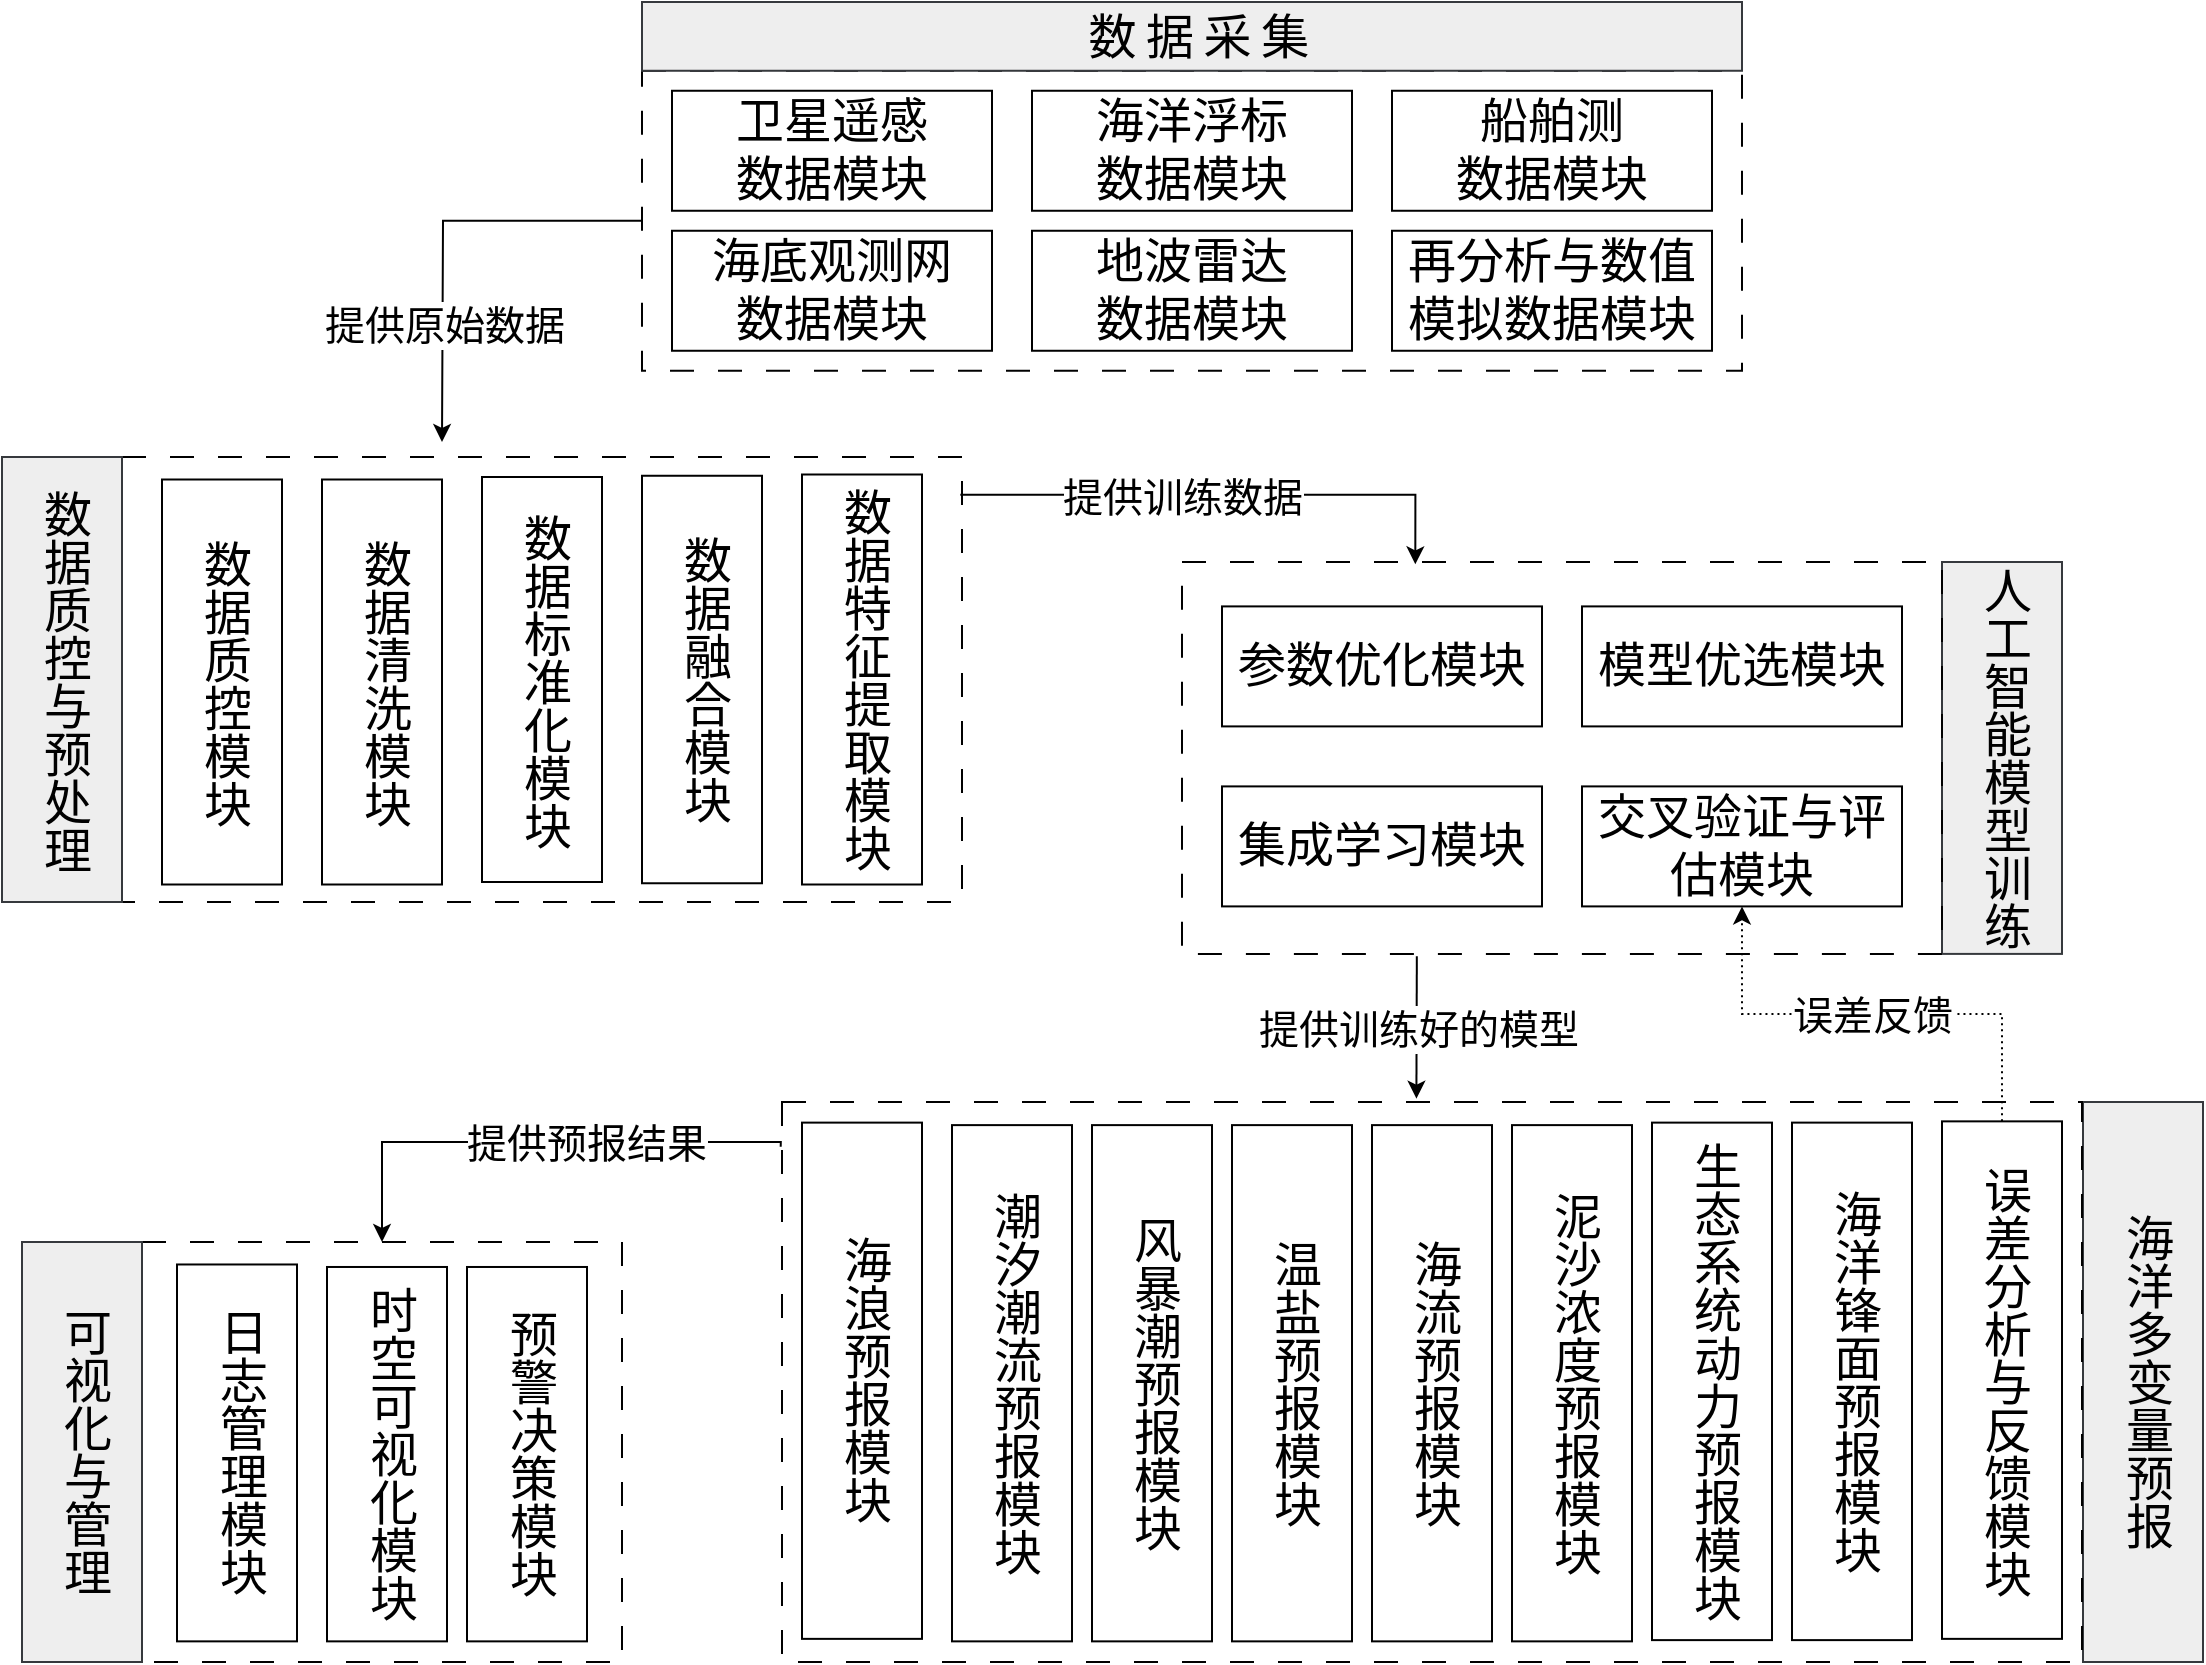 <mxfile version="24.8.4">
  <diagram name="第 1 页" id="vakGan-ftT3iceLafQWI">
    <mxGraphModel dx="1383" dy="1150" grid="1" gridSize="10" guides="1" tooltips="1" connect="1" arrows="1" fold="1" page="1" pageScale="1" pageWidth="827" pageHeight="1169" math="0" shadow="0">
      <root>
        <mxCell id="0" />
        <mxCell id="1" parent="0" />
        <mxCell id="8JwG-Oh4VrNy21shM6Q0-7" value="" style="rounded=0;whiteSpace=wrap;html=1;fillColor=none;strokeColor=#000000;fontColor=#000000;dashed=1;dashPattern=12 12;" vertex="1" parent="1">
          <mxGeometry x="520" y="94.38" width="550" height="150" as="geometry" />
        </mxCell>
        <mxCell id="8JwG-Oh4VrNy21shM6Q0-1" value="&lt;p style=&quot;margin-top: 0pt; margin-bottom: 0pt; margin-left: 0in; direction: ltr; unicode-bidi: embed; word-break: normal;&quot;&gt;&lt;span style=&quot;font-size: 18pt; font-family: 宋体;&quot;&gt;卫星遥感&lt;/span&gt;&lt;/p&gt;&lt;p style=&quot;margin-top: 0pt; margin-bottom: 0pt; margin-left: 0in; direction: ltr; unicode-bidi: embed; word-break: normal;&quot;&gt;&lt;span style=&quot;font-size: 18pt; font-family: 宋体;&quot;&gt;数据模块&lt;/span&gt;&lt;/p&gt;" style="rounded=0;whiteSpace=wrap;html=1;" vertex="1" parent="1">
          <mxGeometry x="535" y="104.38" width="160" height="60" as="geometry" />
        </mxCell>
        <mxCell id="8JwG-Oh4VrNy21shM6Q0-2" value="&lt;p style=&quot;margin-top: 0pt; margin-bottom: 0pt; margin-left: 0in; direction: ltr; unicode-bidi: embed; word-break: normal;&quot;&gt;&lt;font face=&quot;宋体&quot;&gt;&lt;span style=&quot;font-size: 24px;&quot;&gt;海洋浮标&lt;/span&gt;&lt;/font&gt;&lt;/p&gt;&lt;p style=&quot;margin-top: 0pt; margin-bottom: 0pt; margin-left: 0in; direction: ltr; unicode-bidi: embed; word-break: normal;&quot;&gt;&lt;font face=&quot;宋体&quot;&gt;&lt;span style=&quot;font-size: 24px;&quot;&gt;数据模块&lt;/span&gt;&lt;/font&gt;&lt;/p&gt;" style="rounded=0;whiteSpace=wrap;html=1;" vertex="1" parent="1">
          <mxGeometry x="715" y="104.38" width="160" height="60" as="geometry" />
        </mxCell>
        <mxCell id="8JwG-Oh4VrNy21shM6Q0-3" value="&lt;p style=&quot;margin-top: 0pt; margin-bottom: 0pt; margin-left: 0in; direction: ltr; unicode-bidi: embed; word-break: normal;&quot;&gt;&lt;font face=&quot;宋体&quot;&gt;&lt;span style=&quot;font-size: 24px;&quot;&gt;船舶测&lt;/span&gt;&lt;/font&gt;&lt;/p&gt;&lt;p style=&quot;margin-top: 0pt; margin-bottom: 0pt; margin-left: 0in; direction: ltr; unicode-bidi: embed; word-break: normal;&quot;&gt;&lt;font face=&quot;宋体&quot;&gt;&lt;span style=&quot;font-size: 24px;&quot;&gt;数据模块&lt;/span&gt;&lt;/font&gt;&lt;/p&gt;" style="rounded=0;whiteSpace=wrap;html=1;" vertex="1" parent="1">
          <mxGeometry x="895" y="104.38" width="160" height="60" as="geometry" />
        </mxCell>
        <mxCell id="8JwG-Oh4VrNy21shM6Q0-4" value="&lt;p style=&quot;margin-top: 0pt; margin-bottom: 0pt; margin-left: 0in; direction: ltr; unicode-bidi: embed; word-break: normal;&quot;&gt;&lt;font face=&quot;宋体&quot;&gt;&lt;span style=&quot;font-size: 24px;&quot;&gt;海底观测网&lt;/span&gt;&lt;/font&gt;&lt;/p&gt;&lt;p style=&quot;margin-top: 0pt; margin-bottom: 0pt; margin-left: 0in; direction: ltr; unicode-bidi: embed; word-break: normal;&quot;&gt;&lt;font face=&quot;宋体&quot;&gt;&lt;span style=&quot;font-size: 24px;&quot;&gt;数据模块&lt;/span&gt;&lt;/font&gt;&lt;/p&gt;" style="rounded=0;whiteSpace=wrap;html=1;" vertex="1" parent="1">
          <mxGeometry x="535" y="174.38" width="160" height="60" as="geometry" />
        </mxCell>
        <mxCell id="8JwG-Oh4VrNy21shM6Q0-5" value="&lt;p style=&quot;margin-top: 0pt; margin-bottom: 0pt; margin-left: 0in; direction: ltr; unicode-bidi: embed; word-break: normal;&quot;&gt;&lt;font face=&quot;宋体&quot;&gt;&lt;span style=&quot;font-size: 24px;&quot;&gt;地波雷达&lt;/span&gt;&lt;/font&gt;&lt;/p&gt;&lt;p style=&quot;margin-top: 0pt; margin-bottom: 0pt; margin-left: 0in; direction: ltr; unicode-bidi: embed; word-break: normal;&quot;&gt;&lt;font face=&quot;宋体&quot;&gt;&lt;span style=&quot;font-size: 24px;&quot;&gt;数据模块&lt;/span&gt;&lt;/font&gt;&lt;/p&gt;" style="rounded=0;whiteSpace=wrap;html=1;" vertex="1" parent="1">
          <mxGeometry x="715" y="174.38" width="160" height="60" as="geometry" />
        </mxCell>
        <mxCell id="8JwG-Oh4VrNy21shM6Q0-6" value="&lt;p style=&quot;margin-top: 0pt; margin-bottom: 0pt; margin-left: 0in; direction: ltr; unicode-bidi: embed; word-break: normal;&quot;&gt;&lt;font face=&quot;宋体&quot;&gt;&lt;span style=&quot;font-size: 24px;&quot;&gt;再分析与数值模拟数据模块&lt;/span&gt;&lt;/font&gt;&lt;/p&gt;" style="rounded=0;whiteSpace=wrap;html=1;" vertex="1" parent="1">
          <mxGeometry x="895" y="174.38" width="160" height="60" as="geometry" />
        </mxCell>
        <mxCell id="8JwG-Oh4VrNy21shM6Q0-8" value="" style="endArrow=classic;html=1;rounded=0;exitX=0;exitY=0.5;exitDx=0;exitDy=0;edgeStyle=orthogonalEdgeStyle;" edge="1" parent="1" source="8JwG-Oh4VrNy21shM6Q0-7">
          <mxGeometry relative="1" as="geometry">
            <mxPoint x="280" y="380" as="sourcePoint" />
            <mxPoint x="420" y="280" as="targetPoint" />
          </mxGeometry>
        </mxCell>
        <mxCell id="8JwG-Oh4VrNy21shM6Q0-10" value="&lt;font style=&quot;font-size: 20px;&quot; face=&quot;宋体&quot;&gt;提供原始数据&lt;/font&gt;" style="edgeLabel;html=1;align=center;verticalAlign=middle;resizable=0;points=[];" vertex="1" connectable="0" parent="8JwG-Oh4VrNy21shM6Q0-8">
          <mxGeometry x="0.004" y="-1" relative="1" as="geometry">
            <mxPoint x="1" y="45" as="offset" />
          </mxGeometry>
        </mxCell>
        <mxCell id="8JwG-Oh4VrNy21shM6Q0-14" value="&lt;font face=&quot;宋体&quot; style=&quot;font-size: 24px;&quot;&gt;数据采集&lt;/font&gt;" style="rounded=0;whiteSpace=wrap;html=1;textDirection=vertical-lr;fillColor=#eeeeee;strokeColor=#36393d;" vertex="1" parent="1">
          <mxGeometry x="520" y="60" width="550" height="34.38" as="geometry" />
        </mxCell>
        <mxCell id="8JwG-Oh4VrNy21shM6Q0-16" value="" style="rounded=0;whiteSpace=wrap;html=1;fillColor=none;strokeColor=#000000;dashed=1;dashPattern=12 12;" vertex="1" parent="1">
          <mxGeometry x="260" y="287.5" width="420" height="222.5" as="geometry" />
        </mxCell>
        <mxCell id="8JwG-Oh4VrNy21shM6Q0-17" value="&lt;span style=&quot;line-height: 18px; font-family: 宋体;&quot;&gt;&lt;font style=&quot;font-size: 24px;&quot;&gt;数据质控与预处理&lt;/font&gt;&lt;/span&gt;" style="rounded=0;whiteSpace=wrap;html=1;textDirection=vertical-lr;align=center;fillColor=#eeeeee;strokeColor=#36393d;" vertex="1" parent="1">
          <mxGeometry x="200" y="287.5" width="60" height="222.5" as="geometry" />
        </mxCell>
        <mxCell id="8JwG-Oh4VrNy21shM6Q0-19" value="&lt;span style=&quot;line-height: 18px; font-family: 宋体;&quot;&gt;&lt;font style=&quot;font-size: 24px;&quot;&gt;数据清洗模块&lt;/font&gt;&lt;/span&gt;" style="rounded=0;whiteSpace=wrap;html=1;textDirection=vertical-lr;align=center;" vertex="1" parent="1">
          <mxGeometry x="360" y="298.75" width="60" height="202.5" as="geometry" />
        </mxCell>
        <mxCell id="8JwG-Oh4VrNy21shM6Q0-20" value="&lt;span style=&quot;line-height: 18px; font-family: 宋体;&quot;&gt;&lt;font style=&quot;font-size: 24px;&quot;&gt;数据标准化模块&lt;/font&gt;&lt;/span&gt;" style="rounded=0;whiteSpace=wrap;html=1;textDirection=vertical-lr;align=center;" vertex="1" parent="1">
          <mxGeometry x="440" y="297.5" width="60" height="202.5" as="geometry" />
        </mxCell>
        <mxCell id="8JwG-Oh4VrNy21shM6Q0-21" value="&lt;span style=&quot;line-height: 18px; font-family: 宋体;&quot;&gt;&lt;font style=&quot;font-size: 24px;&quot;&gt;数据融合模块&lt;/font&gt;&lt;/span&gt;" style="rounded=0;whiteSpace=wrap;html=1;textDirection=vertical-lr;align=center;" vertex="1" parent="1">
          <mxGeometry x="520" y="296.88" width="60" height="203.75" as="geometry" />
        </mxCell>
        <mxCell id="8JwG-Oh4VrNy21shM6Q0-22" value="&lt;span style=&quot;line-height: 18px; font-family: 宋体;&quot;&gt;&lt;font style=&quot;font-size: 24px;&quot;&gt;数据特征提取模块&lt;/font&gt;&lt;/span&gt;" style="rounded=0;whiteSpace=wrap;html=1;textDirection=vertical-lr;align=center;" vertex="1" parent="1">
          <mxGeometry x="600" y="296.25" width="60" height="205" as="geometry" />
        </mxCell>
        <mxCell id="8JwG-Oh4VrNy21shM6Q0-23" value="&lt;span style=&quot;line-height: 18px; font-family: 宋体;&quot;&gt;&lt;font style=&quot;font-size: 24px;&quot;&gt;数据质控模块&lt;/font&gt;&lt;/span&gt;" style="rounded=0;whiteSpace=wrap;html=1;textDirection=vertical-lr;align=center;" vertex="1" parent="1">
          <mxGeometry x="280" y="298.75" width="60" height="202.5" as="geometry" />
        </mxCell>
        <mxCell id="8JwG-Oh4VrNy21shM6Q0-25" value="" style="endArrow=classic;html=1;rounded=0;entryX=0.307;entryY=0.006;entryDx=0;entryDy=0;edgeStyle=orthogonalEdgeStyle;exitX=0.998;exitY=0.085;exitDx=0;exitDy=0;entryPerimeter=0;exitPerimeter=0;" edge="1" parent="1" source="8JwG-Oh4VrNy21shM6Q0-16" target="8JwG-Oh4VrNy21shM6Q0-28">
          <mxGeometry relative="1" as="geometry">
            <mxPoint x="688.92" y="296.88" as="sourcePoint" />
            <mxPoint x="900.0" y="353.322" as="targetPoint" />
            <Array as="points">
              <mxPoint x="907" y="306" />
            </Array>
          </mxGeometry>
        </mxCell>
        <mxCell id="8JwG-Oh4VrNy21shM6Q0-26" value="&lt;font style=&quot;font-size: 20px;&quot;&gt;&lt;font face=&quot;宋体&quot; style=&quot;font-size: 20px;&quot;&gt;提供&lt;/font&gt;&lt;span style=&quot;font-family: 宋体;&quot;&gt;训练数据&lt;/span&gt;&lt;/font&gt;" style="edgeLabel;resizable=0;html=1;;align=center;verticalAlign=middle;" connectable="0" vertex="1" parent="8JwG-Oh4VrNy21shM6Q0-25">
          <mxGeometry relative="1" as="geometry">
            <mxPoint x="-20" as="offset" />
          </mxGeometry>
        </mxCell>
        <mxCell id="8JwG-Oh4VrNy21shM6Q0-27" value="&lt;span style=&quot;line-height: 18px; font-family: 宋体;&quot;&gt;&lt;font style=&quot;font-size: 24px;&quot;&gt;人工智能模型训练&lt;/font&gt;&lt;/span&gt;" style="rounded=0;whiteSpace=wrap;html=1;textDirection=vertical-lr;align=center;fillColor=#eeeeee;strokeColor=#36393d;" vertex="1" parent="1">
          <mxGeometry x="1170" y="340" width="60" height="195.95" as="geometry" />
        </mxCell>
        <mxCell id="8JwG-Oh4VrNy21shM6Q0-28" value="" style="rounded=0;whiteSpace=wrap;html=1;fillColor=none;dashed=1;dashPattern=12 12;strokeColor=#000000;" vertex="1" parent="1">
          <mxGeometry x="790" y="340" width="380" height="195.95" as="geometry" />
        </mxCell>
        <mxCell id="8JwG-Oh4VrNy21shM6Q0-34" value="&lt;p style=&quot;margin-top: 0pt; margin-bottom: 0pt; margin-left: 0in; direction: ltr; unicode-bidi: embed; word-break: normal;&quot;&gt;&lt;font face=&quot;宋体&quot;&gt;&lt;span style=&quot;font-size: 24px;&quot;&gt;参数优化模块&lt;/span&gt;&lt;/font&gt;&lt;/p&gt;" style="rounded=0;whiteSpace=wrap;html=1;" vertex="1" parent="1">
          <mxGeometry x="810" y="362.2" width="160" height="60" as="geometry" />
        </mxCell>
        <mxCell id="8JwG-Oh4VrNy21shM6Q0-35" value="&lt;p style=&quot;margin-top: 0pt; margin-bottom: 0pt; margin-left: 0in; direction: ltr; unicode-bidi: embed; word-break: normal;&quot;&gt;&lt;font face=&quot;宋体&quot;&gt;&lt;span style=&quot;font-size: 24px;&quot;&gt;模型优选模块&lt;/span&gt;&lt;/font&gt;&lt;/p&gt;" style="rounded=0;whiteSpace=wrap;html=1;" vertex="1" parent="1">
          <mxGeometry x="990" y="362.2" width="160" height="60" as="geometry" />
        </mxCell>
        <mxCell id="8JwG-Oh4VrNy21shM6Q0-36" value="&lt;p style=&quot;margin-top: 0pt; margin-bottom: 0pt; margin-left: 0in; direction: ltr; unicode-bidi: embed; word-break: normal;&quot;&gt;&lt;font face=&quot;宋体&quot;&gt;&lt;span style=&quot;font-size: 24px;&quot;&gt;交叉验证与评估模块&lt;/span&gt;&lt;/font&gt;&lt;/p&gt;" style="rounded=0;whiteSpace=wrap;html=1;" vertex="1" parent="1">
          <mxGeometry x="990" y="452.2" width="160" height="60" as="geometry" />
        </mxCell>
        <mxCell id="8JwG-Oh4VrNy21shM6Q0-37" value="&lt;p style=&quot;margin-top: 0pt; margin-bottom: 0pt; margin-left: 0in; direction: ltr; unicode-bidi: embed; word-break: normal;&quot;&gt;&lt;font face=&quot;宋体&quot;&gt;&lt;span style=&quot;font-size: 24px;&quot;&gt;集成学习模块&lt;/span&gt;&lt;/font&gt;&lt;/p&gt;" style="rounded=0;whiteSpace=wrap;html=1;" vertex="1" parent="1">
          <mxGeometry x="810" y="452.2" width="160" height="60" as="geometry" />
        </mxCell>
        <mxCell id="8JwG-Oh4VrNy21shM6Q0-40" value="" style="endArrow=classic;html=1;rounded=0;exitX=0.309;exitY=1.006;exitDx=0;exitDy=0;entryX=0.488;entryY=-0.006;entryDx=0;entryDy=0;exitPerimeter=0;entryPerimeter=0;" edge="1" parent="1" source="8JwG-Oh4VrNy21shM6Q0-28" target="8JwG-Oh4VrNy21shM6Q0-45">
          <mxGeometry relative="1" as="geometry">
            <mxPoint x="900" y="584" as="sourcePoint" />
            <mxPoint x="983" y="612" as="targetPoint" />
          </mxGeometry>
        </mxCell>
        <mxCell id="8JwG-Oh4VrNy21shM6Q0-41" value="&lt;font style=&quot;font-size: 20px;&quot; face=&quot;宋体&quot;&gt;提供训练好的模型&lt;/font&gt;" style="edgeLabel;resizable=0;html=1;;align=center;verticalAlign=middle;" connectable="0" vertex="1" parent="8JwG-Oh4VrNy21shM6Q0-40">
          <mxGeometry relative="1" as="geometry" />
        </mxCell>
        <mxCell id="8JwG-Oh4VrNy21shM6Q0-44" value="&lt;span style=&quot;line-height: 18px; font-family: 宋体;&quot;&gt;&lt;font style=&quot;font-size: 24px;&quot;&gt;海洋多变量预报&lt;/font&gt;&lt;/span&gt;" style="rounded=0;whiteSpace=wrap;html=1;textDirection=vertical-lr;align=center;fillColor=#eeeeee;strokeColor=#36393d;" vertex="1" parent="1">
          <mxGeometry x="1240.5" y="610" width="60" height="280" as="geometry" />
        </mxCell>
        <mxCell id="8JwG-Oh4VrNy21shM6Q0-45" value="" style="rounded=0;whiteSpace=wrap;html=1;fillColor=none;dashed=1;dashPattern=12 12;strokeColor=#000000;" vertex="1" parent="1">
          <mxGeometry x="590" y="610" width="650" height="280" as="geometry" />
        </mxCell>
        <mxCell id="8JwG-Oh4VrNy21shM6Q0-51" value="&lt;span style=&quot;line-height: 18px; font-family: 宋体;&quot;&gt;&lt;font style=&quot;font-size: 24px;&quot;&gt;温盐预报模块&lt;/font&gt;&lt;/span&gt;" style="rounded=0;whiteSpace=wrap;html=1;textDirection=vertical-lr;align=center;" vertex="1" parent="1">
          <mxGeometry x="815" y="621.56" width="60" height="258.12" as="geometry" />
        </mxCell>
        <mxCell id="8JwG-Oh4VrNy21shM6Q0-52" value="&lt;span style=&quot;line-height: 18px; font-family: 宋体;&quot;&gt;&lt;font style=&quot;font-size: 24px;&quot;&gt;海流预报模块&lt;/font&gt;&lt;/span&gt;" style="rounded=0;whiteSpace=wrap;html=1;textDirection=vertical-lr;align=center;" vertex="1" parent="1">
          <mxGeometry x="885" y="621.56" width="60" height="258.12" as="geometry" />
        </mxCell>
        <mxCell id="8JwG-Oh4VrNy21shM6Q0-53" value="&lt;span style=&quot;line-height: 18px; font-family: 宋体;&quot;&gt;&lt;font style=&quot;font-size: 24px;&quot;&gt;泥沙浓度预报模块&lt;/font&gt;&lt;/span&gt;" style="rounded=0;whiteSpace=wrap;html=1;textDirection=vertical-lr;align=center;" vertex="1" parent="1">
          <mxGeometry x="955" y="621.56" width="60" height="258.12" as="geometry" />
        </mxCell>
        <mxCell id="8JwG-Oh4VrNy21shM6Q0-54" value="&lt;span style=&quot;line-height: 18px; font-family: 宋体;&quot;&gt;&lt;font style=&quot;font-size: 24px;&quot;&gt;生态系统动力预报模块&lt;/font&gt;&lt;/span&gt;" style="rounded=0;whiteSpace=wrap;html=1;textDirection=vertical-lr;align=center;" vertex="1" parent="1">
          <mxGeometry x="1025" y="620.31" width="60" height="258.75" as="geometry" />
        </mxCell>
        <mxCell id="8JwG-Oh4VrNy21shM6Q0-55" value="&lt;span style=&quot;line-height: 18px; font-family: 宋体;&quot;&gt;&lt;font style=&quot;font-size: 24px;&quot;&gt;风暴潮预报模块&lt;/font&gt;&lt;/span&gt;" style="rounded=0;whiteSpace=wrap;html=1;textDirection=vertical-lr;align=center;" vertex="1" parent="1">
          <mxGeometry x="745" y="621.56" width="60" height="258.12" as="geometry" />
        </mxCell>
        <mxCell id="8JwG-Oh4VrNy21shM6Q0-56" value="&lt;span style=&quot;line-height: 18px; font-family: 宋体;&quot;&gt;&lt;font style=&quot;font-size: 24px;&quot;&gt;潮汐潮流预报模块&lt;/font&gt;&lt;/span&gt;" style="rounded=0;whiteSpace=wrap;html=1;textDirection=vertical-lr;align=center;" vertex="1" parent="1">
          <mxGeometry x="675" y="621.56" width="60" height="258.12" as="geometry" />
        </mxCell>
        <mxCell id="8JwG-Oh4VrNy21shM6Q0-57" value="&lt;span style=&quot;line-height: 18px; font-family: 宋体;&quot;&gt;&lt;font style=&quot;font-size: 24px;&quot;&gt;海浪预报模块&lt;/font&gt;&lt;/span&gt;" style="rounded=0;whiteSpace=wrap;html=1;textDirection=vertical-lr;align=center;" vertex="1" parent="1">
          <mxGeometry x="600" y="620.31" width="60" height="258.12" as="geometry" />
        </mxCell>
        <mxCell id="8JwG-Oh4VrNy21shM6Q0-58" value="&lt;span style=&quot;line-height: 18px; font-family: 宋体;&quot;&gt;&lt;font style=&quot;font-size: 24px;&quot;&gt;海洋锋面预报模块&lt;/font&gt;&lt;/span&gt;" style="rounded=0;whiteSpace=wrap;html=1;textDirection=vertical-lr;align=center;" vertex="1" parent="1">
          <mxGeometry x="1095" y="620.31" width="60" height="258.75" as="geometry" />
        </mxCell>
        <mxCell id="8JwG-Oh4VrNy21shM6Q0-59" value="&lt;span style=&quot;line-height: 18px; font-family: 宋体;&quot;&gt;&lt;font style=&quot;font-size: 24px;&quot;&gt;误差分析与反馈模块&lt;/font&gt;&lt;/span&gt;" style="rounded=0;whiteSpace=wrap;html=1;textDirection=vertical-lr;align=center;" vertex="1" parent="1">
          <mxGeometry x="1170" y="619.68" width="60" height="258.75" as="geometry" />
        </mxCell>
        <mxCell id="8JwG-Oh4VrNy21shM6Q0-61" value="" style="endArrow=classic;html=1;rounded=0;entryX=0.5;entryY=1;entryDx=0;entryDy=0;exitX=0.5;exitY=0;exitDx=0;exitDy=0;edgeStyle=orthogonalEdgeStyle;dashed=1;dashPattern=1 2;" edge="1" parent="1" source="8JwG-Oh4VrNy21shM6Q0-59" target="8JwG-Oh4VrNy21shM6Q0-36">
          <mxGeometry relative="1" as="geometry">
            <mxPoint x="810" y="660" as="sourcePoint" />
            <mxPoint x="910" y="660" as="targetPoint" />
          </mxGeometry>
        </mxCell>
        <mxCell id="8JwG-Oh4VrNy21shM6Q0-62" value="&lt;font face=&quot;宋体&quot; style=&quot;font-size: 20px;&quot;&gt;误差反馈&lt;/font&gt;" style="edgeLabel;resizable=0;html=1;;align=center;verticalAlign=middle;" connectable="0" vertex="1" parent="8JwG-Oh4VrNy21shM6Q0-61">
          <mxGeometry relative="1" as="geometry" />
        </mxCell>
        <mxCell id="8JwG-Oh4VrNy21shM6Q0-64" value="" style="rounded=0;whiteSpace=wrap;html=1;fillColor=none;dashed=1;dashPattern=12 12;strokeColor=#000000;" vertex="1" parent="1">
          <mxGeometry x="270" y="680" width="240" height="210" as="geometry" />
        </mxCell>
        <mxCell id="8JwG-Oh4VrNy21shM6Q0-65" value="" style="endArrow=classic;html=1;rounded=0;exitX=-0.001;exitY=0.08;exitDx=0;exitDy=0;entryX=0.5;entryY=0;entryDx=0;entryDy=0;edgeStyle=orthogonalEdgeStyle;exitPerimeter=0;" edge="1" parent="1" source="8JwG-Oh4VrNy21shM6Q0-45" target="8JwG-Oh4VrNy21shM6Q0-64">
          <mxGeometry relative="1" as="geometry">
            <mxPoint x="570" y="490" as="sourcePoint" />
            <mxPoint x="670" y="490" as="targetPoint" />
            <Array as="points">
              <mxPoint x="589" y="630" />
              <mxPoint x="390" y="630" />
            </Array>
          </mxGeometry>
        </mxCell>
        <mxCell id="8JwG-Oh4VrNy21shM6Q0-66" value="&lt;font face=&quot;宋体&quot; style=&quot;font-size: 20px;&quot;&gt;提供预报结果&lt;/font&gt;" style="edgeLabel;resizable=0;html=1;;align=center;verticalAlign=middle;" connectable="0" vertex="1" parent="8JwG-Oh4VrNy21shM6Q0-65">
          <mxGeometry relative="1" as="geometry">
            <mxPoint x="26" as="offset" />
          </mxGeometry>
        </mxCell>
        <mxCell id="8JwG-Oh4VrNy21shM6Q0-67" value="&lt;span style=&quot;line-height: 18px; font-family: 宋体;&quot;&gt;&lt;font style=&quot;font-size: 24px;&quot;&gt;日志管理模块&lt;/font&gt;&lt;/span&gt;" style="rounded=0;whiteSpace=wrap;html=1;textDirection=vertical-lr;align=center;" vertex="1" parent="1">
          <mxGeometry x="287.5" y="691.24" width="60" height="188.44" as="geometry" />
        </mxCell>
        <mxCell id="8JwG-Oh4VrNy21shM6Q0-68" value="&lt;span style=&quot;line-height: 18px; font-family: 宋体;&quot;&gt;&lt;font style=&quot;font-size: 24px;&quot;&gt;时空可视化模块&lt;/font&gt;&lt;/span&gt;" style="rounded=0;whiteSpace=wrap;html=1;textDirection=vertical-lr;align=center;" vertex="1" parent="1">
          <mxGeometry x="362.5" y="692.49" width="60" height="187.19" as="geometry" />
        </mxCell>
        <mxCell id="8JwG-Oh4VrNy21shM6Q0-69" value="&lt;span style=&quot;line-height: 18px; font-family: 宋体;&quot;&gt;&lt;font style=&quot;font-size: 24px;&quot;&gt;预警决策模块&lt;/font&gt;&lt;/span&gt;" style="rounded=0;whiteSpace=wrap;html=1;textDirection=vertical-lr;align=center;" vertex="1" parent="1">
          <mxGeometry x="432.5" y="692.49" width="60" height="187.19" as="geometry" />
        </mxCell>
        <mxCell id="8JwG-Oh4VrNy21shM6Q0-70" value="&lt;span style=&quot;line-height: 18px; font-family: 宋体;&quot;&gt;&lt;font style=&quot;font-size: 24px;&quot;&gt;可视化与管理&lt;/font&gt;&lt;/span&gt;" style="rounded=0;whiteSpace=wrap;html=1;textDirection=vertical-lr;align=center;fillColor=#eeeeee;strokeColor=#36393d;" vertex="1" parent="1">
          <mxGeometry x="210" y="680" width="60" height="210" as="geometry" />
        </mxCell>
      </root>
    </mxGraphModel>
  </diagram>
</mxfile>
